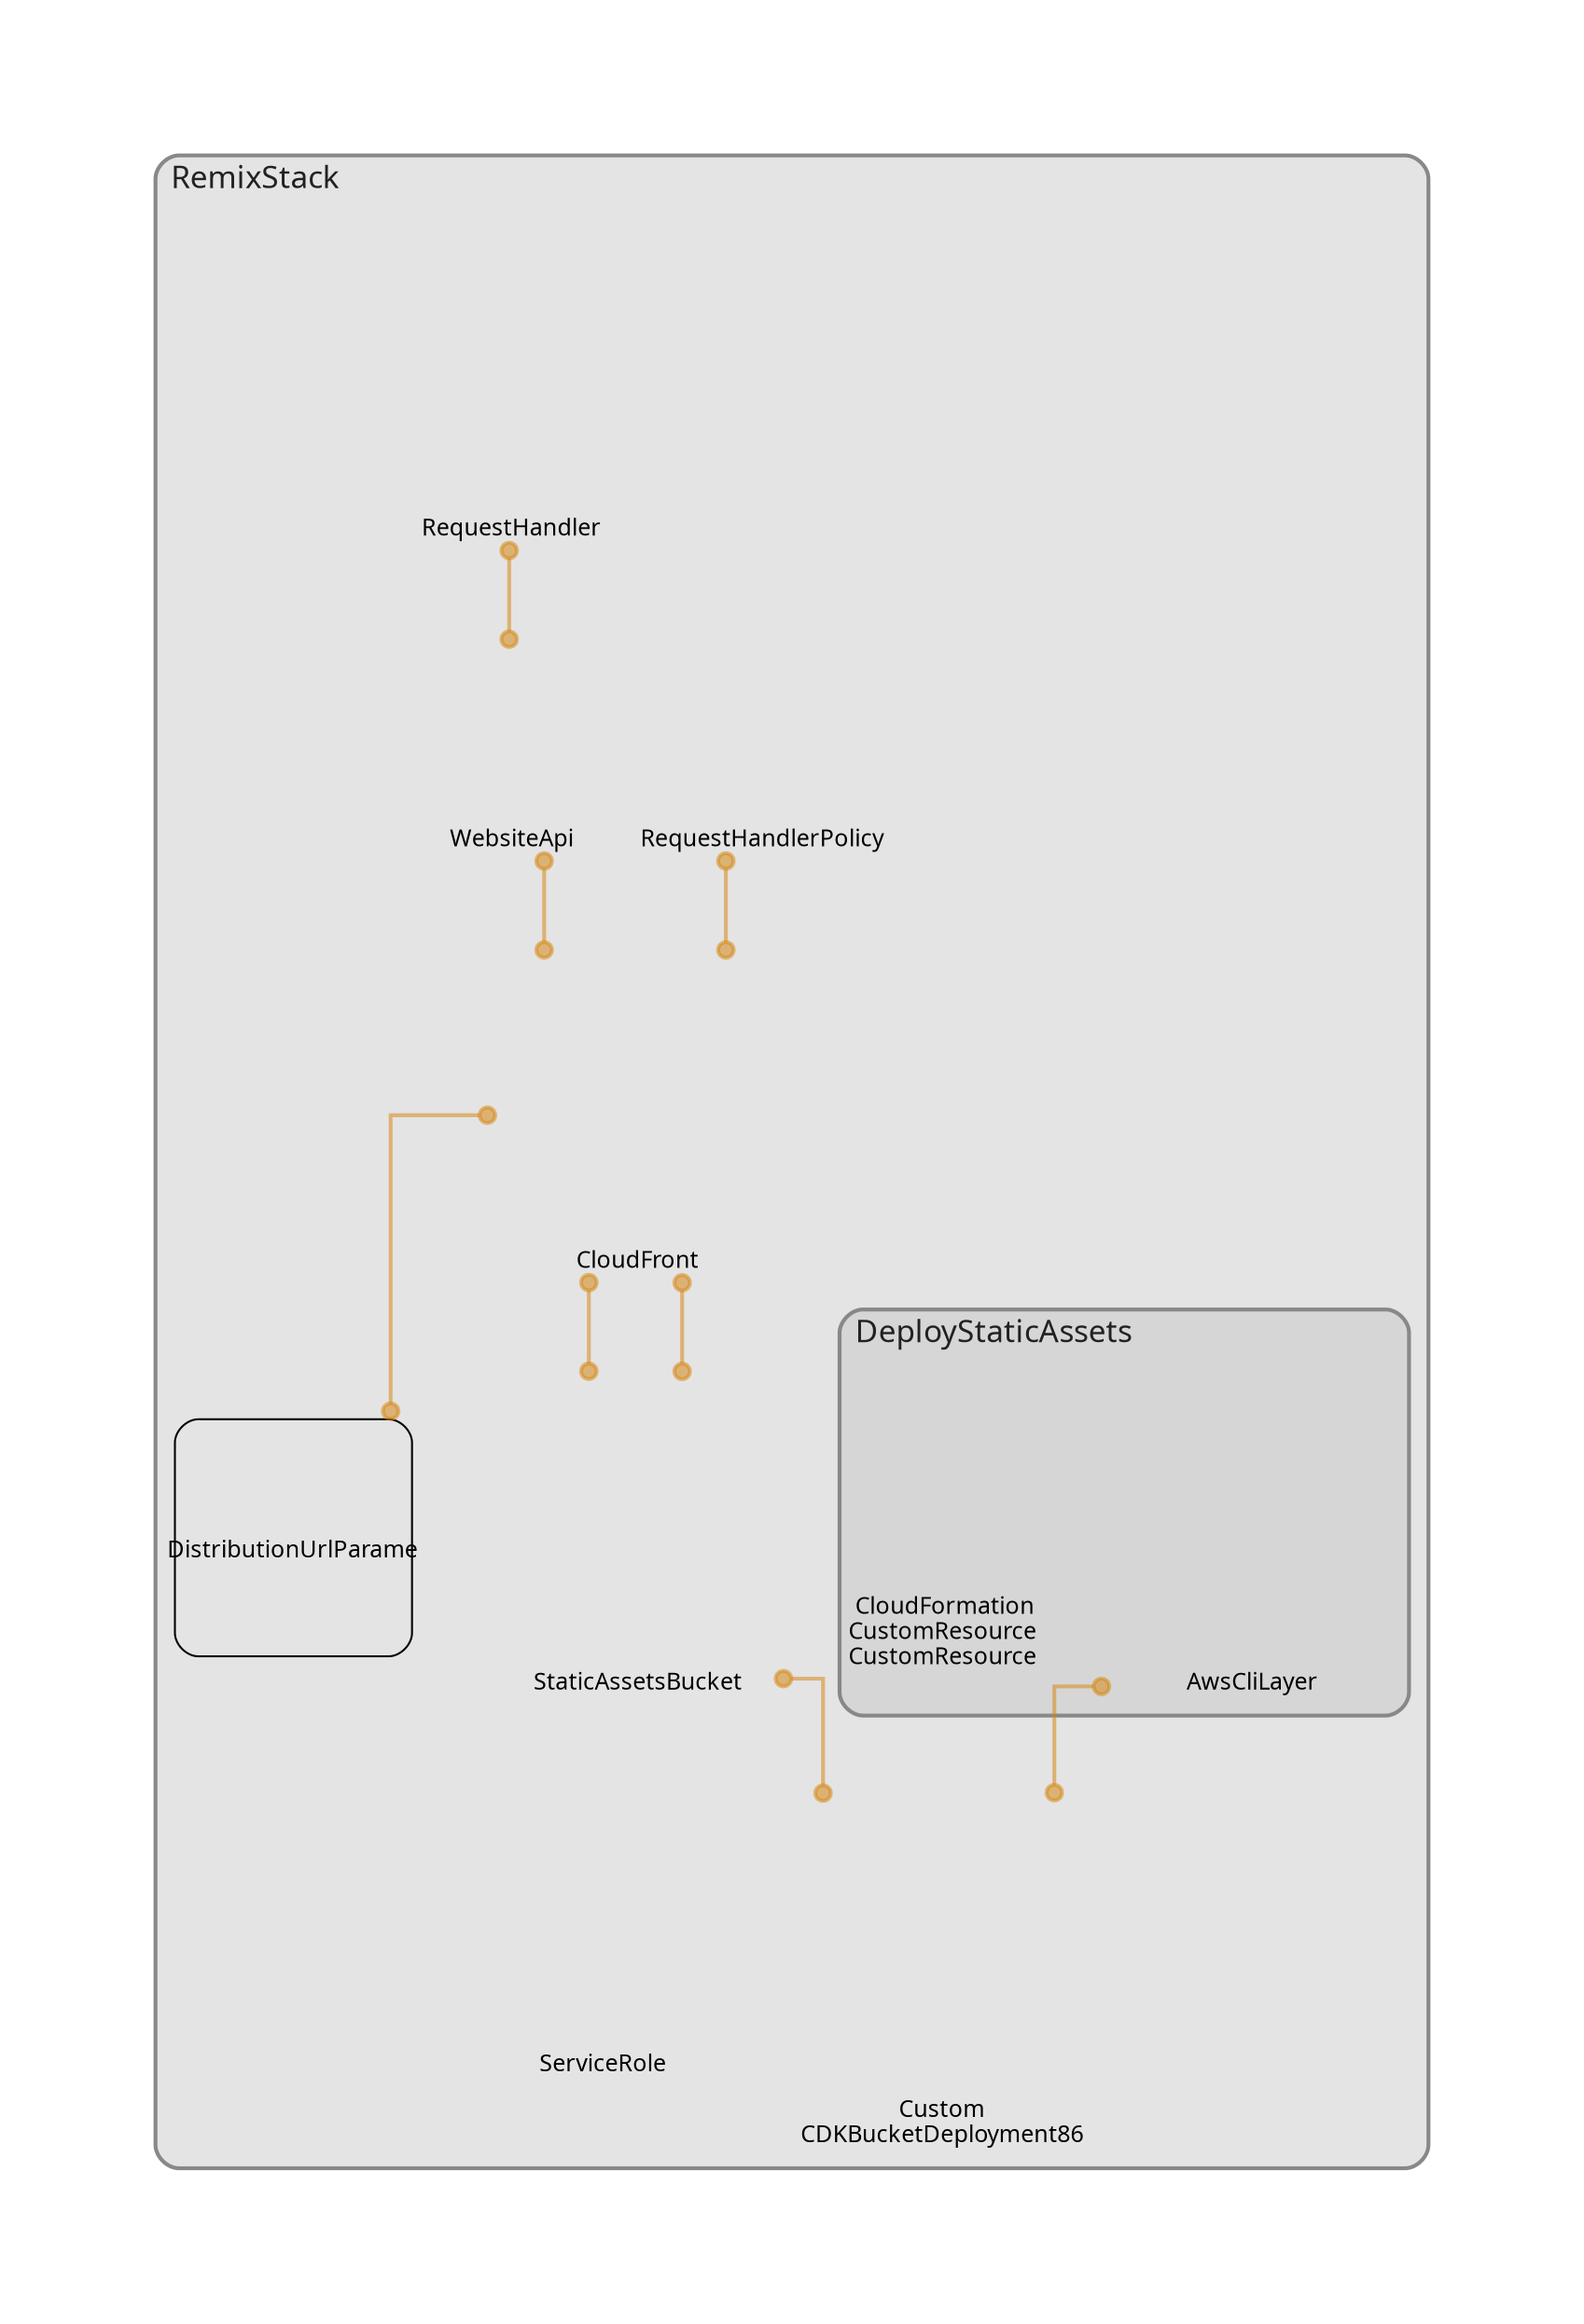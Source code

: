digraph "Diagram" {
  splines = "ortho";
  pad = "1.0";
  nodesep = "0.60";
  ranksep = "0.75";
  fontname = "Sans-Serif";
  fontsize = "15";
  dpi = "200";
  rankdir = "BT";
  compound = "true";
  fontcolor = "#222222";
  edge [
    color = "#D5871488",
    penwidth = 2,
    arrowhead = "dot",
    arrowtail = "dot",
  ];
  node [
    shape = "box",
    style = "rounded",
    fixedsize = true,
    width = 1.7,
    height = 1.7,
    labelloc = "c",
    imagescale = true,
    fontname = "Sans-Serif",
    fontsize = 8,
    margin = 8,
  ];
  subgraph "RemixStack" {
    subgraph "cluster-SubGraph.RemixStack" {
      graph [
        label = "RemixStack",
        labelloc = "b",
        labeljust = "l",
        margin = "10",
        fontsize = "16",
        penwidth = "2",
        pencolor = "#888888",
        style = "filled,rounded",
        fillcolor = "#e4e4e4",
      ];
      "RemixStack/StaticAssetsBucket" [
        label = " StaticAssetsBucket",
        fontsize = 12,
        image = "/Users/Aslak.Hellesoy/git/florianwiech/remix-aws-cdk-example/node_modules/cdk-dia/icons/aws/Service/Arch_Storage/64/Arch_Amazon-S3-Standard_64@5x.png",
        imagescale = "true",
        imagepos = "tc",
        penwidth = "0",
        shape = "node",
        fixedsize = "true",
        labelloc = "b",
        width = 2,
        height = 2.266,
      ];
      "RemixStack/Custom__CDKBucketDeployment8693BB64968944B69AAFB0CC9EB8756C" [
        label = " Custom \nCDKBucketDeployment86",
        fontsize = 12,
        image = "/Users/Aslak.Hellesoy/git/florianwiech/remix-aws-cdk-example/node_modules/cdk-dia/icons/aws/Service/Arch_Compute/64/Arch_AWS-Lambda_64@5x.png",
        imagescale = "true",
        imagepos = "tc",
        penwidth = "0",
        shape = "node",
        fixedsize = "true",
        labelloc = "b",
        width = 2,
        height = 2.4819999999999998,
      ];
      "RemixStack/RequestHandler" [
        label = " RequestHandler",
        fontsize = 12,
        image = "/Users/Aslak.Hellesoy/git/florianwiech/remix-aws-cdk-example/node_modules/cdk-dia/icons/aws/Service/Arch_Compute/64/Arch_AWS-Lambda_64@5x.png",
        imagescale = "true",
        imagepos = "tc",
        penwidth = "0",
        shape = "node",
        fixedsize = "true",
        labelloc = "b",
        width = 2,
        height = 2.266,
      ];
      "RemixStack/WebsiteApi" [
        label = " WebsiteApi",
        fontsize = 12,
        image = "/Users/Aslak.Hellesoy/git/florianwiech/remix-aws-cdk-example/node_modules/cdk-dia/icons/aws/Service/Arch_Networking-Content/64/Arch_Amazon-API-Gateway_64@5x.png",
        imagescale = "true",
        imagepos = "tc",
        penwidth = "0",
        shape = "node",
        fixedsize = "true",
        labelloc = "b",
        width = 1.2,
        height = 1.466,
      ];
      "RemixStack/RequestHandlerPolicy" [
        label = " RequestHandlerPolicy",
        fontsize = 12,
        image = "/Users/Aslak.Hellesoy/git/florianwiech/remix-aws-cdk-example/node_modules/cdk-dia/icons/aws/Service/Arch_Networking-Content/64/Arch_Amazon-CloudFront_64@5x.png",
        imagescale = "true",
        imagepos = "tc",
        penwidth = "0",
        shape = "node",
        fixedsize = "true",
        labelloc = "b",
        width = 1.2,
        height = 1.466,
      ];
      "RemixStack/CloudFront" [
        label = " CloudFront",
        fontsize = 12,
        image = "/Users/Aslak.Hellesoy/git/florianwiech/remix-aws-cdk-example/node_modules/cdk-dia/icons/aws/Service/Arch_Networking-Content/64/Arch_Amazon-CloudFront_64@5x.png",
        imagescale = "true",
        imagepos = "tc",
        penwidth = "0",
        shape = "node",
        fixedsize = "true",
        labelloc = "b",
        width = 2,
        height = 2.266,
      ];
      "RemixStack/DistributionUrlParameter" [
        label = "\nDistributionUrlParame",
        fontsize = 12,
      ];
      "RemixStack/LogRetentionaae0aa3c5b4d4f87b02d85b201efdd8a/ServiceRole" [
        label = " ServiceRole",
        fontsize = 12,
        image = "/Users/Aslak.Hellesoy/git/florianwiech/remix-aws-cdk-example/node_modules/cdk-dia/icons/aws/Service/Arch_Security-Identity-Compliance/64/Arch_AWS-Identity-and-Access-Management_64@5x.png",
        imagescale = "true",
        imagepos = "tc",
        penwidth = "0",
        shape = "node",
        fixedsize = "true",
        labelloc = "b",
        width = 1.2,
        height = 1.466,
      ];
      subgraph "cluster-SubGraph.DeployStaticAssets" {
        graph [
          label = "DeployStaticAssets",
          labelloc = "b",
          labeljust = "l",
          margin = "10",
          fontsize = "16",
          penwidth = "2",
          pencolor = "#888888",
          style = "filled,rounded",
          fillcolor = "#d6d6d6",
        ];
        "RemixStack/DeployStaticAssets/AwsCliLayer" [
          label = " AwsCliLayer",
          fontsize = 12,
          image = "/Users/Aslak.Hellesoy/git/florianwiech/remix-aws-cdk-example/node_modules/cdk-dia/icons/aws/Service/Arch_Compute/64/Arch_AWS-Lambda_64@5x.png",
          imagescale = "true",
          imagepos = "tc",
          penwidth = "0",
          shape = "node",
          fixedsize = "true",
          labelloc = "b",
          width = 2,
          height = 2.266,
        ];
        "RemixStack/DeployStaticAssets/CustomResource" [
          label = " CloudFormation\nCustomResource\nCustomResource",
          fontsize = 12,
          image = "/Users/Aslak.Hellesoy/git/florianwiech/remix-aws-cdk-example/node_modules/cdk-dia/icons/aws/Service/Arch_Management-Governance/64/Arch_AWS-CloudFormation_64@5x.png",
          imagescale = "true",
          imagepos = "tc",
          penwidth = "0",
          shape = "node",
          fixedsize = "true",
          labelloc = "b",
          width = 1.2,
          height = 1.898,
        ];
      }
    }
  }
  "RemixStack/StaticAssetsBucket" -> "RemixStack/CloudFront" [
    dir = "both",
  ];
  "RemixStack/Custom__CDKBucketDeployment8693BB64968944B69AAFB0CC9EB8756C" -> "RemixStack/StaticAssetsBucket" [
    dir = "both",
  ];
  "RemixStack/Custom__CDKBucketDeployment8693BB64968944B69AAFB0CC9EB8756C" -> "RemixStack/DeployStaticAssets/AwsCliLayer" [
    dir = "both",
  ];
  "RemixStack/WebsiteApi" -> "RemixStack/RequestHandler" [
    dir = "both",
  ];
  "RemixStack/CloudFront" -> "RemixStack/StaticAssetsBucket" [
    dir = "both",
  ];
  "RemixStack/CloudFront" -> "RemixStack/WebsiteApi" [
    dir = "both",
  ];
  "RemixStack/CloudFront" -> "RemixStack/RequestHandlerPolicy" [
    dir = "both",
  ];
  "RemixStack/DistributionUrlParameter" -> "RemixStack/CloudFront" [
    dir = "both",
  ];
}